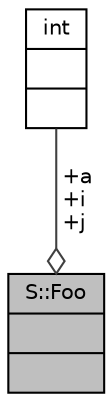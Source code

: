 digraph "S::Foo"
{
 // INTERACTIVE_SVG=YES
  bgcolor="transparent";
  edge [fontname="Helvetica",fontsize="10",labelfontname="Helvetica",labelfontsize="10"];
  node [fontname="Helvetica",fontsize="10",shape=record];
  Node1 [label="{S::Foo\n||}",height=0.2,width=0.4,color="black", fillcolor="grey75", style="filled" fontcolor="black"];
  Node2 -> Node1 [color="grey25",fontsize="10",style="solid",label=" +a\n+i\n+j" ,arrowhead="odiamond",fontname="Helvetica"];
  Node2 [label="{int\n||}",height=0.2,width=0.4,color="black",URL="$d1/da0/classint.html"];
}
